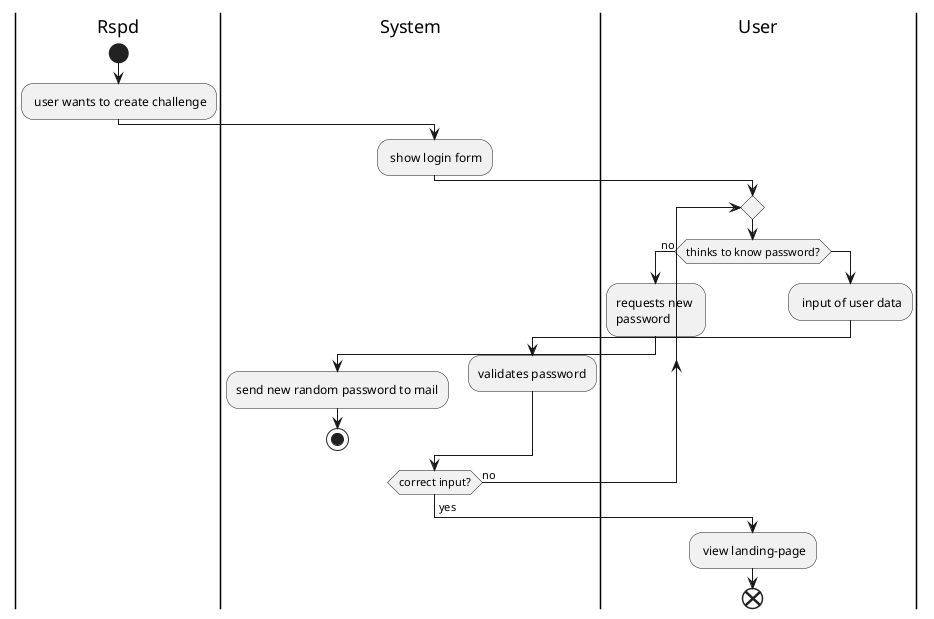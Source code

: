 @startuml
|Rspd|
start
: user wants to create challenge;
    |System|
        : show login form;
    |User|
        repeat
            if (thinks to know password?) then (no)
                |User|
                :requests new \npassword;
                    |System|
                        :send new random password to mail;
                        stop;
            else
                |User|
                : input of user data;
                    |System|
                         :validates password;
            endif
        repeat while (correct input?) is (no)
         -> yes;

    |User|
    : view landing-page;
end


@enduml


